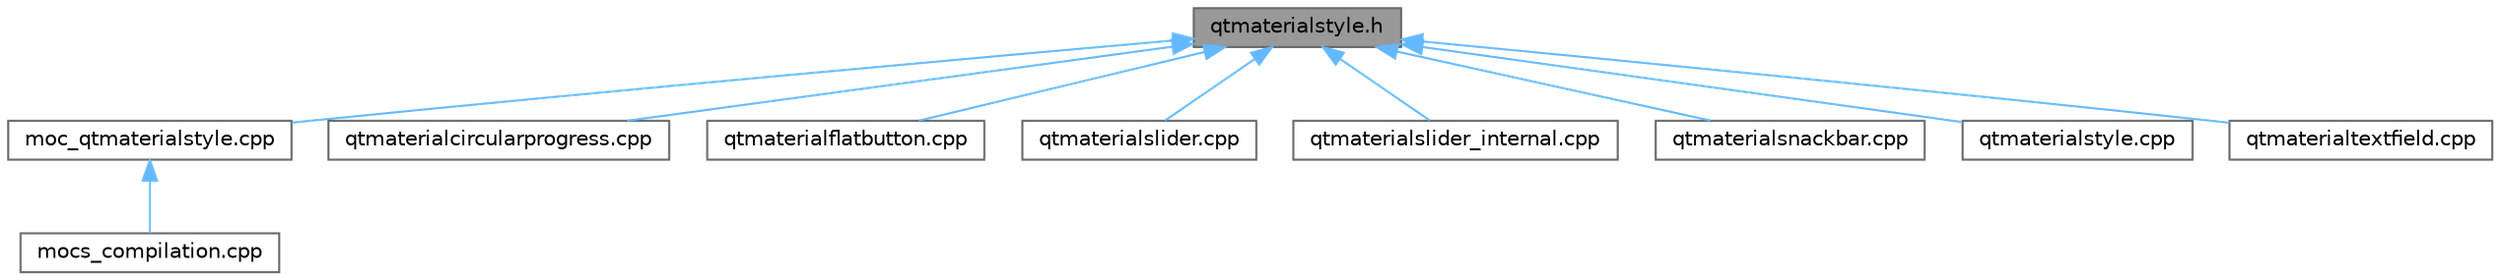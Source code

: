 digraph "qtmaterialstyle.h"
{
 // LATEX_PDF_SIZE
  bgcolor="transparent";
  edge [fontname=Helvetica,fontsize=10,labelfontname=Helvetica,labelfontsize=10];
  node [fontname=Helvetica,fontsize=10,shape=box,height=0.2,width=0.4];
  Node1 [id="Node000001",label="qtmaterialstyle.h",height=0.2,width=0.4,color="gray40", fillcolor="grey60", style="filled", fontcolor="black",tooltip="定义 QtMaterialStyle 类，提供 Material Design 风格支持"];
  Node1 -> Node2 [id="edge1_Node000001_Node000002",dir="back",color="steelblue1",style="solid",tooltip=" "];
  Node2 [id="Node000002",label="moc_qtmaterialstyle.cpp",height=0.2,width=0.4,color="grey40", fillcolor="white", style="filled",URL="$moc__qtmaterialstyle_8cpp.html",tooltip=" "];
  Node2 -> Node3 [id="edge2_Node000002_Node000003",dir="back",color="steelblue1",style="solid",tooltip=" "];
  Node3 [id="Node000003",label="mocs_compilation.cpp",height=0.2,width=0.4,color="grey40", fillcolor="white", style="filled",URL="$ui_2_qt_material_widget_2_qt_material_widget__autogen_2mocs__compilation_8cpp.html",tooltip=" "];
  Node1 -> Node4 [id="edge3_Node000001_Node000004",dir="back",color="steelblue1",style="solid",tooltip=" "];
  Node4 [id="Node000004",label="qtmaterialcircularprogress.cpp",height=0.2,width=0.4,color="grey40", fillcolor="white", style="filled",URL="$qtmaterialcircularprogress_8cpp.html",tooltip="实现 QtMaterialCircularProgress 类，提供 Material Design 圆形进度条"];
  Node1 -> Node5 [id="edge4_Node000001_Node000005",dir="back",color="steelblue1",style="solid",tooltip=" "];
  Node5 [id="Node000005",label="qtmaterialflatbutton.cpp",height=0.2,width=0.4,color="grey40", fillcolor="white", style="filled",URL="$qtmaterialflatbutton_8cpp.html",tooltip="实现 QtMaterialFlatButton 类，提供 Material Design 扁平按钮"];
  Node1 -> Node6 [id="edge5_Node000001_Node000006",dir="back",color="steelblue1",style="solid",tooltip=" "];
  Node6 [id="Node000006",label="qtmaterialslider.cpp",height=0.2,width=0.4,color="grey40", fillcolor="white", style="filled",URL="$qtmaterialslider_8cpp.html",tooltip="实现 QtMaterialSlider 类，Material 风格滑块控件"];
  Node1 -> Node7 [id="edge6_Node000001_Node000007",dir="back",color="steelblue1",style="solid",tooltip=" "];
  Node7 [id="Node000007",label="qtmaterialslider_internal.cpp",height=0.2,width=0.4,color="grey40", fillcolor="white", style="filled",URL="$qtmaterialslider__internal_8cpp.html",tooltip="实现滑块控件的内部实现类"];
  Node1 -> Node8 [id="edge7_Node000001_Node000008",dir="back",color="steelblue1",style="solid",tooltip=" "];
  Node8 [id="Node000008",label="qtmaterialsnackbar.cpp",height=0.2,width=0.4,color="grey40", fillcolor="white", style="filled",URL="$qtmaterialsnackbar_8cpp.html",tooltip="实现 QtMaterialSnackbar 类，提供 Material Design 提示条"];
  Node1 -> Node9 [id="edge8_Node000001_Node000009",dir="back",color="steelblue1",style="solid",tooltip=" "];
  Node9 [id="Node000009",label="qtmaterialstyle.cpp",height=0.2,width=0.4,color="grey40", fillcolor="white", style="filled",URL="$qtmaterialstyle_8cpp.html",tooltip="实现 QtMaterialStyle 类，提供 Material Design 风格支持"];
  Node1 -> Node10 [id="edge9_Node000001_Node000010",dir="back",color="steelblue1",style="solid",tooltip=" "];
  Node10 [id="Node000010",label="qtmaterialtextfield.cpp",height=0.2,width=0.4,color="grey40", fillcolor="white", style="filled",URL="$qtmaterialtextfield_8cpp.html",tooltip="实现 QtMaterialTextField 类，提供 Material Design 文本输入框"];
}
